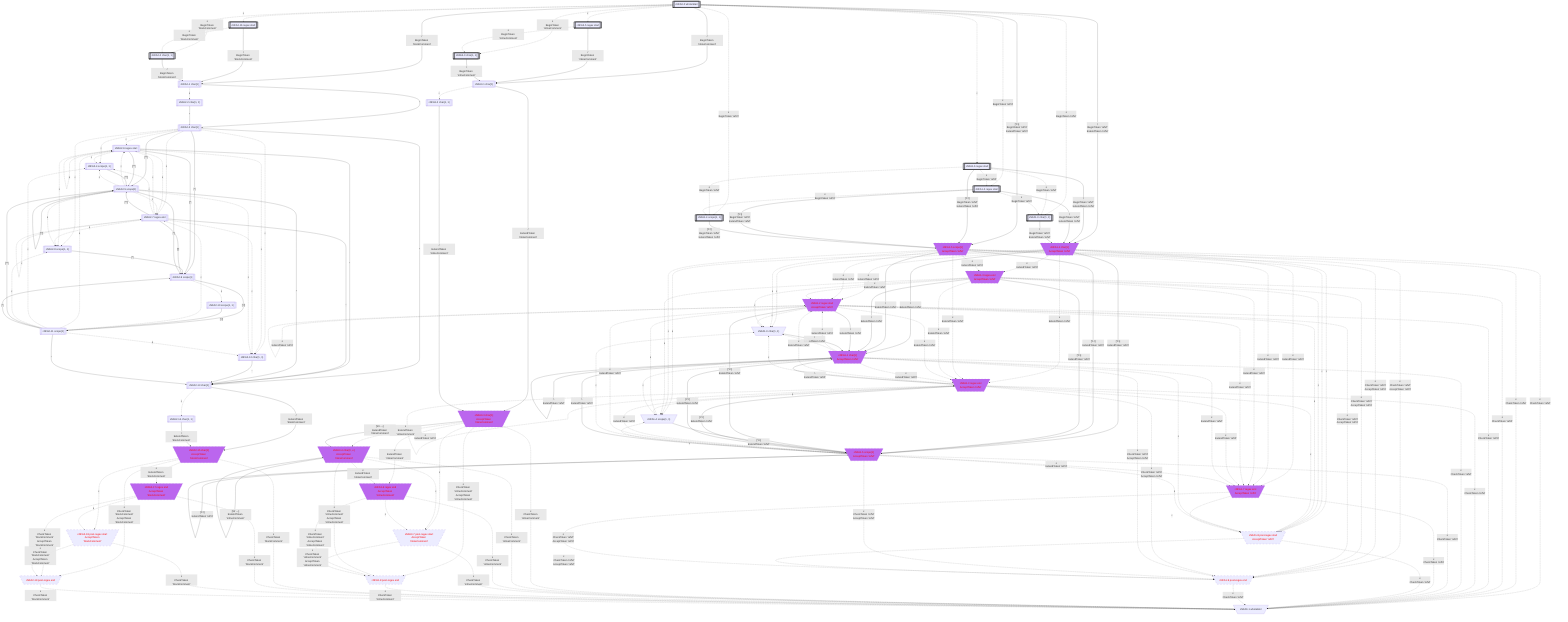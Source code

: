 flowchart
classDef c0001 color:#FF0000;
classDef c0010 stroke-dasharray: 10 10;
classDef c0011 stroke-dasharray: 10 10,color:#FF0000;
classDef c0100 fill:#BB66EE;
classDef c0101 fill:#BB66EE,color:#FF0000;
classDef c0110 fill:#BB66EE,stroke-dasharray: 10 10;
classDef c0111 fill:#BB66EE,stroke-dasharray: 10 10,color:#FF0000;
classDef c1000 stroke:#333,stroke-width:4px;
classDef c1001 stroke:#333,stroke-width:4px,color:#FF0000;
classDef c1010 stroke:#333,stroke-width:4px,stroke-dasharray: 10 10;
classDef c1011 stroke:#333,stroke-width:4px,stroke-dasharray: 10 10,color:#FF0000;
classDef c1100 stroke:#333,stroke-width:4px,fill:#BB66EE;
classDef c1101 stroke:#333,stroke-width:4px,fill:#BB66EE,color:#FF0000;
classDef c1110 stroke:#333,stroke-width:4px,fill:#BB66EE,stroke-dasharray: 10 10;
classDef c1111 stroke:#333,stroke-width:4px,fill:#BB66EE,stroke-dasharray: 10 10,color:#FF0000;
eNFA0_0_42336695[["εNFA0-0 wholeStart"]]
class eNFA0_0_42336695 c1000;
eNFA1_6_6720246[["εNFA1-6 regex start"]]
class eNFA1_6_6720246 c1000;
eNFA2_16_45485936[["εNFA2-16 regex start"]]
class eNFA2_16_45485936 c1000;
eNFA3_5_60482217[["εNFA3-5 regex start"]]
class eNFA3_5_60482217 c1000;
eNFA1_2_7469042[["εNFA1-2 regex start"]]
class eNFA1_2_7469042 c1000;
eNFA2_0_54956439[["εNFA2-0 char{1, 1}"]]
class eNFA2_0_54956439 c1000;
eNFA3_0_60384317[["εNFA3-0 char{1, 1}"]]
class eNFA3_0_60384317 c1000;
eNFA1_0_1012626[["εNFA1-0 char{1, 1}"]]
class eNFA1_0_1012626 c1000;
eNFA1_4_112514[["εNFA1-4 scope{1, 1}"]]
class eNFA1_4_112514 c1000;
eNFA1_1_45699530[\"εNFA1-1 char[1]
AcceptToken 'refVt'"/]
class eNFA1_1_45699530 c0111;
eNFA1_5_564191[\"εNFA1-5 scope[1]
AcceptToken 'refVt'"/]
class eNFA1_5_564191 c0111;
eNFA2_1_59291480[["εNFA2-1 char[1]"]]
eNFA3_1_37880580[["εNFA3-1 char[1]"]]
eNFA1_3_5077725[\"εNFA1-3 regex end
AcceptToken 'refVt'"/]
class eNFA1_3_5077725 c0111;
eNFA1_2_8642591[\"εNFA1-2 regex start
AcceptToken 'refVt'"/]
class eNFA1_2_8642591 c0111;
eNFA1_0_28961294[\"εNFA1-0 char{1, 1}"/]
eNFA1_4_10674462[\"εNFA1-4 scope{1, 1}"/]
eNFA1_3_59325057[\"εNFA1-3 regex end
AcceptToken 'refVt'"/]
class eNFA1_3_59325057 c0111;
eNFA1_1_61444595[\"εNFA1-1 char[1]
AcceptToken 'refVt'"/]
class eNFA1_1_61444595 c0111;
eNFA1_5_16130451[\"εNFA1-5 scope[1]
AcceptToken 'refVt'"/]
class eNFA1_5_16130451 c0111;
eNFA1_7_50169686[\"εNFA1-7 regex end
AcceptToken 'refVt'"/]
class eNFA1_7_50169686 c0111;
eNFA1_8_43388973[\"εNFA1-8 post-regex start
AcceptToken 'refVt'"/]
class eNFA1_8_43388973 c0011;
eNFA1_9_10896307[\"εNFA1-9 post-regex end"/]
class eNFA1_9_10896307 c0011;
eNFA0_1_30957904[\"εNFA0-1 wholeEnd"/]
eNFA2_2_48428136[["εNFA2-2 char{1, 1}"]]
eNFA2_3_37212772[["εNFA2-3 char[1]"]]
eNFA3_2_5380904[["εNFA3-2 char{1, 1}"]]
eNFA3_3_23817504[\"εNFA3-3 char[1]
AcceptToken 'inlineComment'"/]
class eNFA3_3_23817504 c0111;
eNFA2_6_64163473[["εNFA2-6 regex start"]]
eNFA2_4_29858833[["εNFA2-4 scope{1, 1}"]]
eNFA2_8_40600350[["εNFA2-8 scope{1, 1}"]]
eNFA2_7_294043[["εNFA2-7 regex end"]]
eNFA2_5_10956331[["εNFA2-5 scope[1]"]]
eNFA2_9_33200047[["εNFA2-9 scope[1]"]]
eNFA2_12_66479500[["εNFA2-12 char{1, 1}"]]
eNFA2_13_4849307[["εNFA2-13 char[1]"]]
eNFA3_4_2646389[\"εNFA3-4 char{0, ∞}
AcceptToken 'inlineComment'"/]
class eNFA3_4_2646389 c0111;
eNFA3_6_13030950[\"εNFA3-6 regex end
AcceptToken 'inlineComment'"/]
class eNFA3_6_13030950 c0111;
eNFA3_7_6587942[\"εNFA3-7 post-regex start
AcceptToken 'inlineComment'"/]
class eNFA3_7_6587942 c0011;
eNFA3_8_10185684[\"εNFA3-8 post-regex end"/]
class eNFA3_8_10185684 c0011;
eNFA2_10_30364973[["εNFA2-10 scope{1, 1}"]]
eNFA2_11_24562296[["εNFA2-11 scope[1]"]]
eNFA2_14_63861276[["εNFA2-14 char{1, 1}"]]
eNFA2_15_24845910[\"εNFA2-15 char[1]
AcceptToken 'blockComment'"/]
class eNFA2_15_24845910 c0111;
eNFA2_17_22286602[\"εNFA2-17 regex end
AcceptToken 'blockComment'"/]
class eNFA2_17_22286602 c0111;
eNFA2_18_66361692[\"εNFA2-18 post-regex start
AcceptToken 'blockComment'"/]
class eNFA2_18_66361692 c0011;
eNFA2_19_19734077[\"εNFA2-19 post-regex end"/]
class eNFA2_19_19734077 c0011;
eNFA0_0_42336695 -.->|"ε"|eNFA1_6_6720246
eNFA0_0_42336695 -.->|"ε"|eNFA2_16_45485936
eNFA0_0_42336695 -.->|"ε"|eNFA3_5_60482217
eNFA0_0_42336695 -.->|"ε
BeginToken 'refVt'"|eNFA1_2_7469042
eNFA0_0_42336695 -.->|"ε
BeginToken 'blockComment'"|eNFA2_0_54956439
eNFA0_0_42336695 -.->|"ε
BeginToken 'inlineComment'"|eNFA3_0_60384317
eNFA0_0_42336695 -.->|"ε
BeginToken 'refVt'"|eNFA1_0_1012626
eNFA0_0_42336695 -.->|"ε
BeginToken 'refVt'"|eNFA1_4_112514
eNFA0_0_42336695 -->|"#92;
BeginToken 'refVt'
ExtendToken 'refVt'"|eNFA1_1_45699530
eNFA0_0_42336695 -->|"[Y-#92;]
BeginToken 'refVt'
ExtendToken 'refVt'"|eNFA1_5_564191
eNFA0_0_42336695 -->|"/
BeginToken 'blockComment'"|eNFA2_1_59291480
eNFA0_0_42336695 -->|"/
BeginToken 'inlineComment'"|eNFA3_1_37880580
eNFA1_6_6720246 -.->|"ε
BeginToken 'refVt'"|eNFA1_2_7469042
eNFA1_6_6720246 -.->|"ε
BeginToken 'refVt'"|eNFA1_0_1012626
eNFA1_6_6720246 -.->|"ε
BeginToken 'refVt'"|eNFA1_4_112514
eNFA1_6_6720246 -->|"#92;
BeginToken 'refVt'
ExtendToken 'refVt'"|eNFA1_1_45699530
eNFA1_6_6720246 -->|"[Y-#92;]
BeginToken 'refVt'
ExtendToken 'refVt'"|eNFA1_5_564191
eNFA2_16_45485936 -.->|"ε
BeginToken 'blockComment'"|eNFA2_0_54956439
eNFA2_16_45485936 -->|"/
BeginToken 'blockComment'"|eNFA2_1_59291480
eNFA3_5_60482217 -.->|"ε
BeginToken 'inlineComment'"|eNFA3_0_60384317
eNFA3_5_60482217 -->|"/
BeginToken 'inlineComment'"|eNFA3_1_37880580
eNFA1_2_7469042 -.->|"ε
BeginToken 'refVt'"|eNFA1_0_1012626
eNFA1_2_7469042 -.->|"ε
BeginToken 'refVt'"|eNFA1_4_112514
eNFA1_2_7469042 -->|"#92;
BeginToken 'refVt'
ExtendToken 'refVt'"|eNFA1_1_45699530
eNFA1_2_7469042 -->|"[Y-#92;]
BeginToken 'refVt'
ExtendToken 'refVt'"|eNFA1_5_564191
eNFA2_0_54956439 -->|"/
BeginToken 'blockComment'"|eNFA2_1_59291480
eNFA3_0_60384317 -->|"/
BeginToken 'inlineComment'"|eNFA3_1_37880580
eNFA1_0_1012626 -->|"#92;
BeginToken 'refVt'
ExtendToken 'refVt'"|eNFA1_1_45699530
eNFA1_4_112514 -->|"[Y-#92;]
BeginToken 'refVt'
ExtendToken 'refVt'"|eNFA1_5_564191
eNFA1_1_45699530 -.->|"ε
ExtendToken 'refVt'"|eNFA1_3_5077725
eNFA1_1_45699530 -.->|"ε
ExtendToken 'refVt'"|eNFA1_2_8642591
eNFA1_1_45699530 -.->|"ε"|eNFA1_0_28961294
eNFA1_1_45699530 -.->|"ε"|eNFA1_4_10674462
eNFA1_1_45699530 -.->|"ε
ExtendToken 'refVt'"|eNFA1_3_59325057
eNFA1_1_45699530 -->|"#92;
ExtendToken 'refVt'"|eNFA1_1_61444595
eNFA1_1_45699530 -->|"[Y-#92;]
ExtendToken 'refVt'"|eNFA1_5_16130451
eNFA1_1_45699530 -.->|"ε
ExtendToken 'refVt'"|eNFA1_7_50169686
eNFA1_1_45699530 -.->|"ε"|eNFA1_8_43388973
eNFA1_1_45699530 -.->|"ε
CheckToken 'refVt'
AcceptToken 'refVt'"|eNFA1_9_10896307
eNFA1_1_45699530 -.->|"ε
CheckToken 'refVt'"|eNFA0_1_30957904
eNFA1_5_564191 -.->|"ε
ExtendToken 'refVt'"|eNFA1_3_5077725
eNFA1_5_564191 -.->|"ε
ExtendToken 'refVt'"|eNFA1_2_8642591
eNFA1_5_564191 -.->|"ε"|eNFA1_0_28961294
eNFA1_5_564191 -.->|"ε"|eNFA1_4_10674462
eNFA1_5_564191 -.->|"ε
ExtendToken 'refVt'"|eNFA1_3_59325057
eNFA1_5_564191 -->|"#92;
ExtendToken 'refVt'"|eNFA1_1_61444595
eNFA1_5_564191 -->|"[Y-#92;]
ExtendToken 'refVt'"|eNFA1_5_16130451
eNFA1_5_564191 -.->|"ε
ExtendToken 'refVt'"|eNFA1_7_50169686
eNFA1_5_564191 -.->|"ε"|eNFA1_8_43388973
eNFA1_5_564191 -.->|"ε
CheckToken 'refVt'
AcceptToken 'refVt'"|eNFA1_9_10896307
eNFA1_5_564191 -.->|"ε
CheckToken 'refVt'"|eNFA0_1_30957904
eNFA2_1_59291480 -.->|"ε"|eNFA2_2_48428136
eNFA2_1_59291480 -->|"*"|eNFA2_3_37212772
eNFA3_1_37880580 -.->|"ε"|eNFA3_2_5380904
eNFA3_1_37880580 -->|"/
ExtendToken 'inlineComment'"|eNFA3_3_23817504
eNFA1_3_5077725 -.->|"ε
ExtendToken 'refVt'"|eNFA1_2_8642591
eNFA1_3_5077725 -.->|"ε"|eNFA1_0_28961294
eNFA1_3_5077725 -.->|"ε"|eNFA1_4_10674462
eNFA1_3_5077725 -.->|"ε
ExtendToken 'refVt'"|eNFA1_3_59325057
eNFA1_3_5077725 -->|"#92;
ExtendToken 'refVt'"|eNFA1_1_61444595
eNFA1_3_5077725 -->|"[Y-#92;]
ExtendToken 'refVt'"|eNFA1_5_16130451
eNFA1_3_5077725 -.->|"ε
ExtendToken 'refVt'"|eNFA1_7_50169686
eNFA1_3_5077725 -.->|"ε"|eNFA1_8_43388973
eNFA1_3_5077725 -.->|"ε
CheckToken 'refVt'
AcceptToken 'refVt'"|eNFA1_9_10896307
eNFA1_3_5077725 -.->|"ε
CheckToken 'refVt'"|eNFA0_1_30957904
eNFA1_2_8642591 -.->|"ε"|eNFA1_0_28961294
eNFA1_2_8642591 -.->|"ε"|eNFA1_4_10674462
eNFA1_2_8642591 -.->|"ε
ExtendToken 'refVt'"|eNFA1_3_59325057
eNFA1_2_8642591 -->|"#92;
ExtendToken 'refVt'"|eNFA1_1_61444595
eNFA1_2_8642591 -->|"[Y-#92;]
ExtendToken 'refVt'"|eNFA1_5_16130451
eNFA1_2_8642591 -.->|"ε
ExtendToken 'refVt'"|eNFA1_2_8642591
eNFA1_2_8642591 -.->|"ε
ExtendToken 'refVt'"|eNFA1_7_50169686
eNFA1_2_8642591 -.->|"ε"|eNFA1_8_43388973
eNFA1_2_8642591 -.->|"ε
CheckToken 'refVt'
AcceptToken 'refVt'"|eNFA1_9_10896307
eNFA1_2_8642591 -.->|"ε
CheckToken 'refVt'"|eNFA0_1_30957904
eNFA1_0_28961294 -->|"#92;
ExtendToken 'refVt'"|eNFA1_1_61444595
eNFA1_4_10674462 -->|"[Y-#92;]
ExtendToken 'refVt'"|eNFA1_5_16130451
eNFA1_3_59325057 -.->|"ε
ExtendToken 'refVt'"|eNFA1_2_8642591
eNFA1_3_59325057 -.->|"ε
ExtendToken 'refVt'"|eNFA1_7_50169686
eNFA1_3_59325057 -.->|"ε"|eNFA1_0_28961294
eNFA1_3_59325057 -.->|"ε"|eNFA1_4_10674462
eNFA1_3_59325057 -.->|"ε
ExtendToken 'refVt'"|eNFA1_3_59325057
eNFA1_3_59325057 -->|"#92;
ExtendToken 'refVt'"|eNFA1_1_61444595
eNFA1_3_59325057 -->|"[Y-#92;]
ExtendToken 'refVt'"|eNFA1_5_16130451
eNFA1_3_59325057 -.->|"ε"|eNFA1_8_43388973
eNFA1_3_59325057 -.->|"ε
CheckToken 'refVt'
AcceptToken 'refVt'"|eNFA1_9_10896307
eNFA1_3_59325057 -.->|"ε
CheckToken 'refVt'"|eNFA0_1_30957904
eNFA1_1_61444595 -.->|"ε
ExtendToken 'refVt'"|eNFA1_3_59325057
eNFA1_1_61444595 -.->|"ε
ExtendToken 'refVt'"|eNFA1_2_8642591
eNFA1_1_61444595 -.->|"ε
ExtendToken 'refVt'"|eNFA1_7_50169686
eNFA1_1_61444595 -.->|"ε"|eNFA1_0_28961294
eNFA1_1_61444595 -.->|"ε"|eNFA1_4_10674462
eNFA1_1_61444595 -->|"#92;
ExtendToken 'refVt'"|eNFA1_1_61444595
eNFA1_1_61444595 -->|"[Y-#92;]
ExtendToken 'refVt'"|eNFA1_5_16130451
eNFA1_1_61444595 -.->|"ε"|eNFA1_8_43388973
eNFA1_1_61444595 -.->|"ε
CheckToken 'refVt'
AcceptToken 'refVt'"|eNFA1_9_10896307
eNFA1_1_61444595 -.->|"ε
CheckToken 'refVt'"|eNFA0_1_30957904
eNFA1_5_16130451 -.->|"ε
ExtendToken 'refVt'"|eNFA1_3_59325057
eNFA1_5_16130451 -.->|"ε
ExtendToken 'refVt'"|eNFA1_2_8642591
eNFA1_5_16130451 -.->|"ε
ExtendToken 'refVt'"|eNFA1_7_50169686
eNFA1_5_16130451 -.->|"ε"|eNFA1_0_28961294
eNFA1_5_16130451 -.->|"ε"|eNFA1_4_10674462
eNFA1_5_16130451 -->|"#92;
ExtendToken 'refVt'"|eNFA1_1_61444595
eNFA1_5_16130451 -->|"[Y-#92;]
ExtendToken 'refVt'"|eNFA1_5_16130451
eNFA1_5_16130451 -.->|"ε"|eNFA1_8_43388973
eNFA1_5_16130451 -.->|"ε
CheckToken 'refVt'
AcceptToken 'refVt'"|eNFA1_9_10896307
eNFA1_5_16130451 -.->|"ε
CheckToken 'refVt'"|eNFA0_1_30957904
eNFA1_7_50169686 -.->|"ε"|eNFA1_8_43388973
eNFA1_7_50169686 -.->|"ε
CheckToken 'refVt'
AcceptToken 'refVt'"|eNFA1_9_10896307
eNFA1_7_50169686 -.->|"ε
CheckToken 'refVt'"|eNFA0_1_30957904
eNFA1_8_43388973 -.->|"ε
CheckToken 'refVt'
AcceptToken 'refVt'"|eNFA1_9_10896307
eNFA1_8_43388973 -.->|"ε
CheckToken 'refVt'"|eNFA0_1_30957904
eNFA1_9_10896307 -.->|"ε
CheckToken 'refVt'"|eNFA0_1_30957904
eNFA2_2_48428136 -->|"*"|eNFA2_3_37212772
eNFA2_3_37212772 -.->|"ε"|eNFA2_6_64163473
eNFA2_3_37212772 -.->|"ε"|eNFA2_4_29858833
eNFA2_3_37212772 -.->|"ε"|eNFA2_8_40600350
eNFA2_3_37212772 -.->|"ε"|eNFA2_7_294043
eNFA2_3_37212772 -->|"[^*]"|eNFA2_5_10956331
eNFA2_3_37212772 -->|"[*]"|eNFA2_9_33200047
eNFA2_3_37212772 -.->|"ε"|eNFA2_12_66479500
eNFA2_3_37212772 -->|"*"|eNFA2_13_4849307
eNFA3_2_5380904 -->|"/
ExtendToken 'inlineComment'"|eNFA3_3_23817504
eNFA3_3_23817504 -.->|"ε
ExtendToken 'inlineComment'"|eNFA3_4_2646389
eNFA3_3_23817504 -->|"[#92;t#92;r#32;-~]
ExtendToken 'inlineComment'"|eNFA3_4_2646389
eNFA3_3_23817504 -.->|"ε
ExtendToken 'inlineComment'"|eNFA3_6_13030950
eNFA3_3_23817504 -.->|"ε"|eNFA3_7_6587942
eNFA3_3_23817504 -.->|"ε
CheckToken 'inlineComment'
AcceptToken 'inlineComment'"|eNFA3_8_10185684
eNFA3_3_23817504 -.->|"ε
CheckToken 'inlineComment'"|eNFA0_1_30957904
eNFA2_6_64163473 -.->|"ε"|eNFA2_4_29858833
eNFA2_6_64163473 -.->|"ε"|eNFA2_8_40600350
eNFA2_6_64163473 -.->|"ε"|eNFA2_7_294043
eNFA2_6_64163473 -->|"[^*]"|eNFA2_5_10956331
eNFA2_6_64163473 -->|"[*]"|eNFA2_9_33200047
eNFA2_6_64163473 -.->|"ε"|eNFA2_6_64163473
eNFA2_6_64163473 -.->|"ε"|eNFA2_12_66479500
eNFA2_6_64163473 -->|"*"|eNFA2_13_4849307
eNFA2_4_29858833 -->|"[^*]"|eNFA2_5_10956331
eNFA2_8_40600350 -->|"[*]"|eNFA2_9_33200047
eNFA2_7_294043 -.->|"ε"|eNFA2_6_64163473
eNFA2_7_294043 -.->|"ε"|eNFA2_12_66479500
eNFA2_7_294043 -.->|"ε"|eNFA2_4_29858833
eNFA2_7_294043 -.->|"ε"|eNFA2_8_40600350
eNFA2_7_294043 -.->|"ε"|eNFA2_7_294043
eNFA2_7_294043 -->|"[^*]"|eNFA2_5_10956331
eNFA2_7_294043 -->|"[*]"|eNFA2_9_33200047
eNFA2_7_294043 -->|"*"|eNFA2_13_4849307
eNFA2_5_10956331 -.->|"ε"|eNFA2_7_294043
eNFA2_5_10956331 -.->|"ε"|eNFA2_6_64163473
eNFA2_5_10956331 -.->|"ε"|eNFA2_12_66479500
eNFA2_5_10956331 -.->|"ε"|eNFA2_4_29858833
eNFA2_5_10956331 -.->|"ε"|eNFA2_8_40600350
eNFA2_5_10956331 -->|"[^*]"|eNFA2_5_10956331
eNFA2_5_10956331 -->|"[*]"|eNFA2_9_33200047
eNFA2_5_10956331 -->|"*"|eNFA2_13_4849307
eNFA2_9_33200047 -.->|"ε"|eNFA2_10_30364973
eNFA2_9_33200047 -->|"[^/]"|eNFA2_11_24562296
eNFA2_12_66479500 -->|"*"|eNFA2_13_4849307
eNFA2_13_4849307 -.->|"ε"|eNFA2_14_63861276
eNFA2_13_4849307 -->|"/
ExtendToken 'blockComment'"|eNFA2_15_24845910
eNFA3_4_2646389 -->|"[#92;t#92;r#32;-~]
ExtendToken 'inlineComment'"|eNFA3_4_2646389
eNFA3_4_2646389 -.->|"ε
ExtendToken 'inlineComment'"|eNFA3_6_13030950
eNFA3_4_2646389 -.->|"ε"|eNFA3_7_6587942
eNFA3_4_2646389 -.->|"ε
CheckToken 'inlineComment'
AcceptToken 'inlineComment'"|eNFA3_8_10185684
eNFA3_4_2646389 -.->|"ε
CheckToken 'inlineComment'"|eNFA0_1_30957904
eNFA3_6_13030950 -.->|"ε"|eNFA3_7_6587942
eNFA3_6_13030950 -.->|"ε
CheckToken 'inlineComment'
AcceptToken 'inlineComment'"|eNFA3_8_10185684
eNFA3_6_13030950 -.->|"ε
CheckToken 'inlineComment'"|eNFA0_1_30957904
eNFA3_7_6587942 -.->|"ε
CheckToken 'inlineComment'
AcceptToken 'inlineComment'"|eNFA3_8_10185684
eNFA3_7_6587942 -.->|"ε
CheckToken 'inlineComment'"|eNFA0_1_30957904
eNFA3_8_10185684 -.->|"ε
CheckToken 'inlineComment'"|eNFA0_1_30957904
eNFA2_10_30364973 -->|"[^/]"|eNFA2_11_24562296
eNFA2_11_24562296 -.->|"ε"|eNFA2_7_294043
eNFA2_11_24562296 -.->|"ε"|eNFA2_6_64163473
eNFA2_11_24562296 -.->|"ε"|eNFA2_12_66479500
eNFA2_11_24562296 -.->|"ε"|eNFA2_4_29858833
eNFA2_11_24562296 -.->|"ε"|eNFA2_8_40600350
eNFA2_11_24562296 -->|"[^*]"|eNFA2_5_10956331
eNFA2_11_24562296 -->|"[*]"|eNFA2_9_33200047
eNFA2_11_24562296 -->|"*"|eNFA2_13_4849307
eNFA2_14_63861276 -->|"/
ExtendToken 'blockComment'"|eNFA2_15_24845910
eNFA2_15_24845910 -.->|"ε
ExtendToken 'blockComment'"|eNFA2_17_22286602
eNFA2_15_24845910 -.->|"ε"|eNFA2_18_66361692
eNFA2_15_24845910 -.->|"ε
CheckToken 'blockComment'
AcceptToken 'blockComment'"|eNFA2_19_19734077
eNFA2_15_24845910 -.->|"ε
CheckToken 'blockComment'"|eNFA0_1_30957904
eNFA2_17_22286602 -.->|"ε"|eNFA2_18_66361692
eNFA2_17_22286602 -.->|"ε
CheckToken 'blockComment'
AcceptToken 'blockComment'"|eNFA2_19_19734077
eNFA2_17_22286602 -.->|"ε
CheckToken 'blockComment'"|eNFA0_1_30957904
eNFA2_18_66361692 -.->|"ε
CheckToken 'blockComment'
AcceptToken 'blockComment'"|eNFA2_19_19734077
eNFA2_18_66361692 -.->|"ε
CheckToken 'blockComment'"|eNFA0_1_30957904
eNFA2_19_19734077 -.->|"ε
CheckToken 'blockComment'"|eNFA0_1_30957904